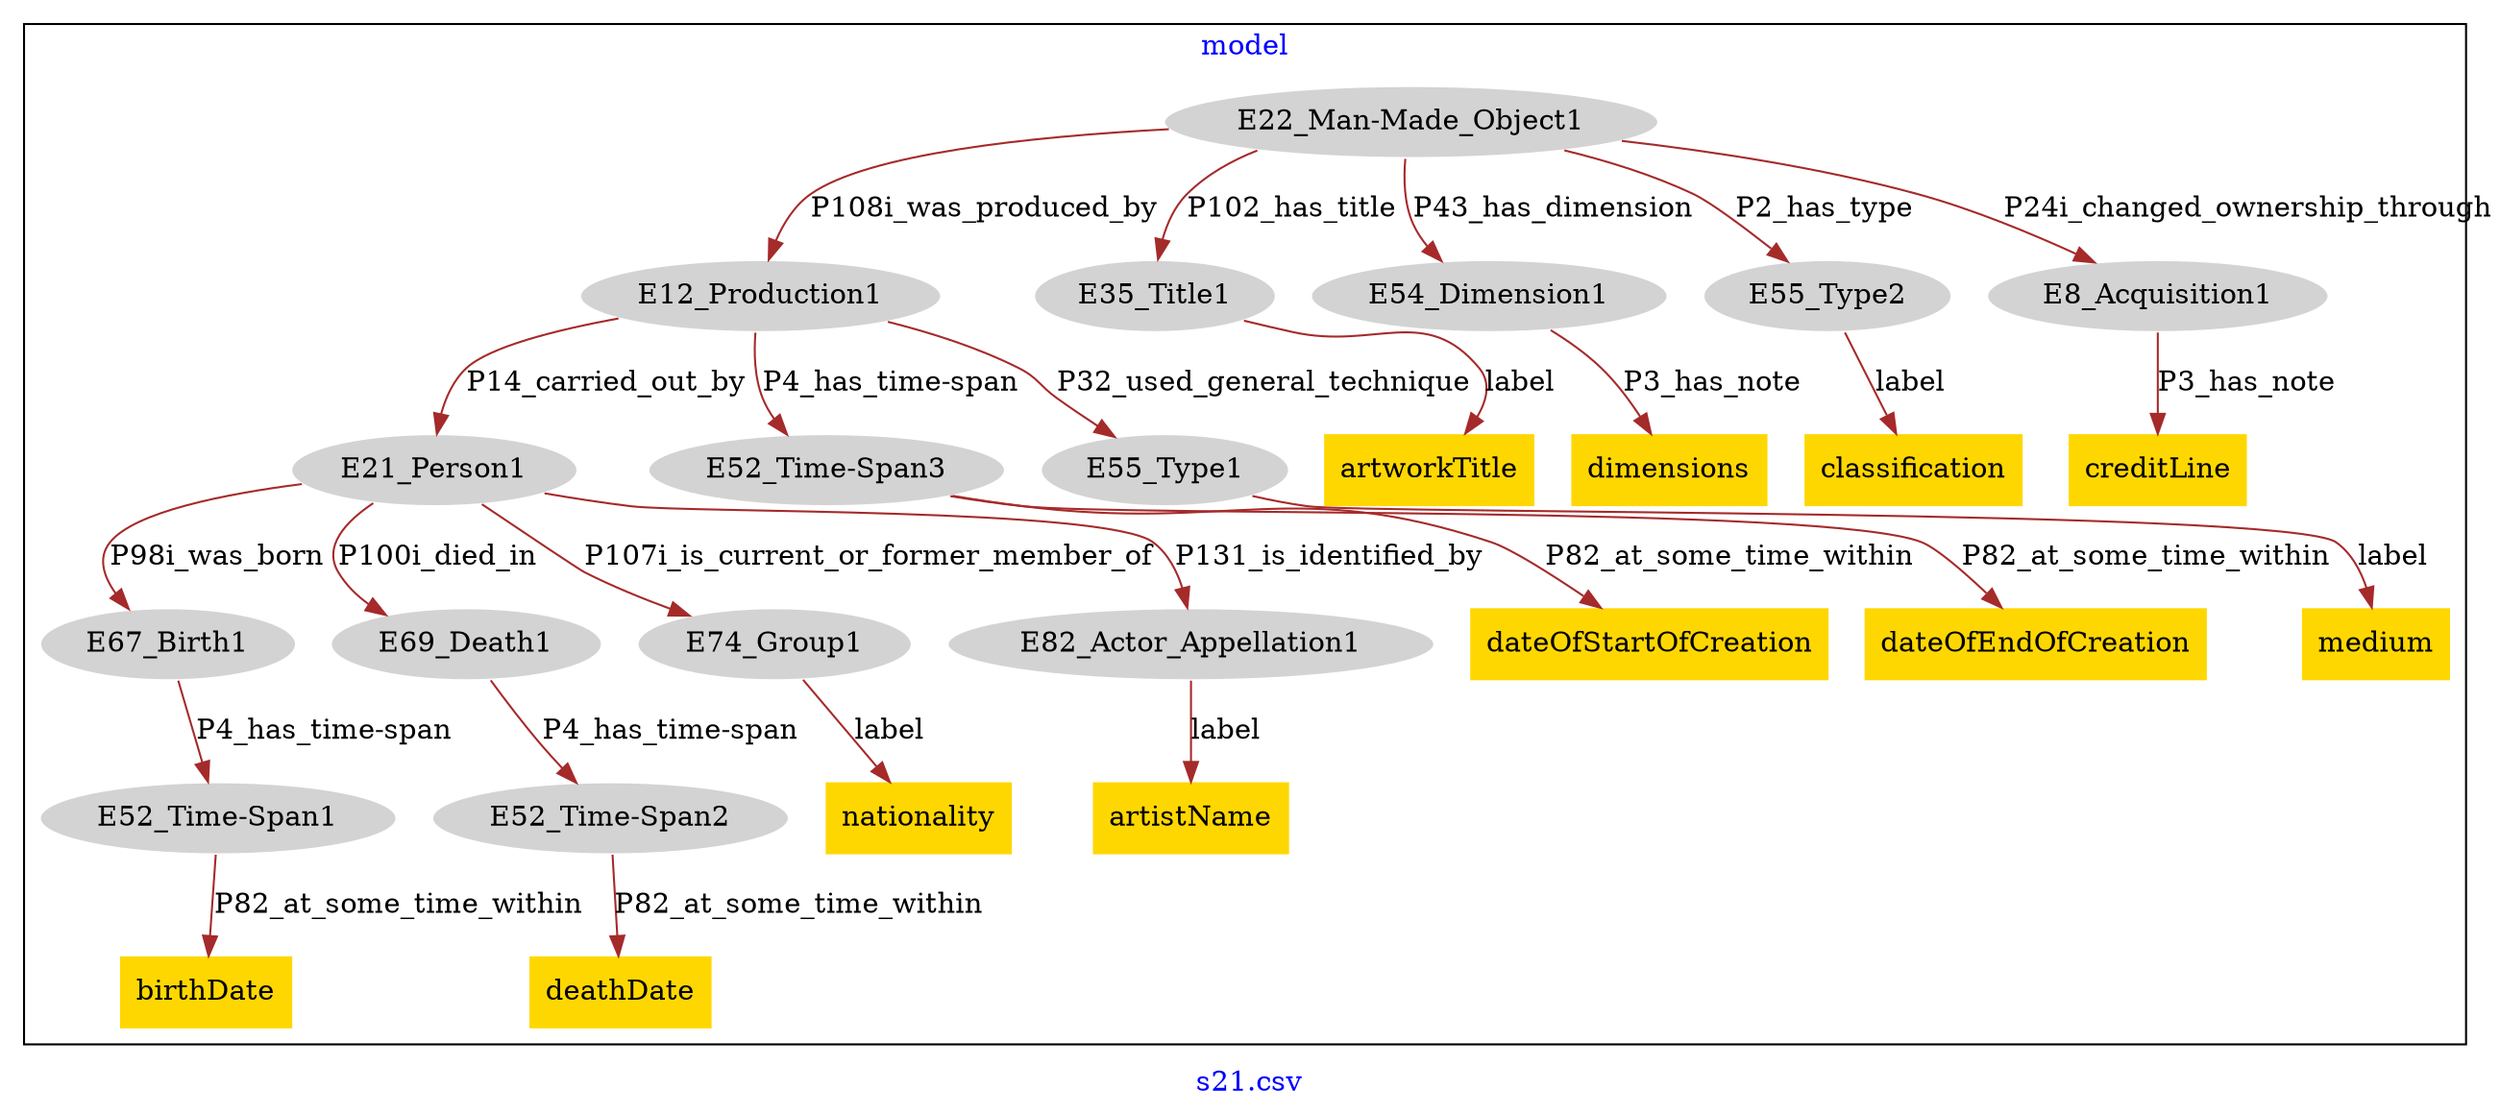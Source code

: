 digraph n0 {
fontcolor="blue"
remincross="true"
label="s21.csv"
subgraph cluster {
label="model"
n2[style="filled",color="white",fillcolor="lightgray",label="E12_Production1"];
n3[style="filled",color="white",fillcolor="lightgray",label="E21_Person1"];
n4[style="filled",color="white",fillcolor="lightgray",label="E52_Time-Span3"];
n5[style="filled",color="white",fillcolor="lightgray",label="E55_Type1"];
n6[style="filled",color="white",fillcolor="lightgray",label="E67_Birth1"];
n7[style="filled",color="white",fillcolor="lightgray",label="E69_Death1"];
n8[style="filled",color="white",fillcolor="lightgray",label="E74_Group1"];
n9[style="filled",color="white",fillcolor="lightgray",label="E82_Actor_Appellation1"];
n10[style="filled",color="white",fillcolor="lightgray",label="E22_Man-Made_Object1"];
n11[style="filled",color="white",fillcolor="lightgray",label="E35_Title1"];
n12[style="filled",color="white",fillcolor="lightgray",label="E54_Dimension1"];
n13[style="filled",color="white",fillcolor="lightgray",label="E55_Type2"];
n14[style="filled",color="white",fillcolor="lightgray",label="E8_Acquisition1"];
n15[style="filled",color="white",fillcolor="lightgray",label="E52_Time-Span1"];
n16[style="filled",color="white",fillcolor="lightgray",label="E52_Time-Span2"];
n17[shape="plaintext",style="filled",fillcolor="gold",label="birthDate"];
n18[shape="plaintext",style="filled",fillcolor="gold",label="deathDate"];
n19[shape="plaintext",style="filled",fillcolor="gold",label="dateOfStartOfCreation"];
n20[shape="plaintext",style="filled",fillcolor="gold",label="dateOfEndOfCreation"];
n21[shape="plaintext",style="filled",fillcolor="gold",label="medium"];
n22[shape="plaintext",style="filled",fillcolor="gold",label="dimensions"];
n23[shape="plaintext",style="filled",fillcolor="gold",label="classification"];
n24[shape="plaintext",style="filled",fillcolor="gold",label="creditLine"];
n25[shape="plaintext",style="filled",fillcolor="gold",label="artworkTitle"];
n26[shape="plaintext",style="filled",fillcolor="gold",label="artistName"];
n27[shape="plaintext",style="filled",fillcolor="gold",label="nationality"];
}
n2 -> n3[color="brown",fontcolor="black",label="P14_carried_out_by"]
n2 -> n4[color="brown",fontcolor="black",label="P4_has_time-span"]
n2 -> n5[color="brown",fontcolor="black",label="P32_used_general_technique"]
n3 -> n6[color="brown",fontcolor="black",label="P98i_was_born"]
n3 -> n7[color="brown",fontcolor="black",label="P100i_died_in"]
n3 -> n8[color="brown",fontcolor="black",label="P107i_is_current_or_former_member_of"]
n3 -> n9[color="brown",fontcolor="black",label="P131_is_identified_by"]
n10 -> n2[color="brown",fontcolor="black",label="P108i_was_produced_by"]
n10 -> n11[color="brown",fontcolor="black",label="P102_has_title"]
n10 -> n12[color="brown",fontcolor="black",label="P43_has_dimension"]
n10 -> n13[color="brown",fontcolor="black",label="P2_has_type"]
n10 -> n14[color="brown",fontcolor="black",label="P24i_changed_ownership_through"]
n6 -> n15[color="brown",fontcolor="black",label="P4_has_time-span"]
n7 -> n16[color="brown",fontcolor="black",label="P4_has_time-span"]
n15 -> n17[color="brown",fontcolor="black",label="P82_at_some_time_within"]
n16 -> n18[color="brown",fontcolor="black",label="P82_at_some_time_within"]
n4 -> n19[color="brown",fontcolor="black",label="P82_at_some_time_within"]
n4 -> n20[color="brown",fontcolor="black",label="P82_at_some_time_within"]
n5 -> n21[color="brown",fontcolor="black",label="label"]
n12 -> n22[color="brown",fontcolor="black",label="P3_has_note"]
n13 -> n23[color="brown",fontcolor="black",label="label"]
n14 -> n24[color="brown",fontcolor="black",label="P3_has_note"]
n11 -> n25[color="brown",fontcolor="black",label="label"]
n9 -> n26[color="brown",fontcolor="black",label="label"]
n8 -> n27[color="brown",fontcolor="black",label="label"]
}
